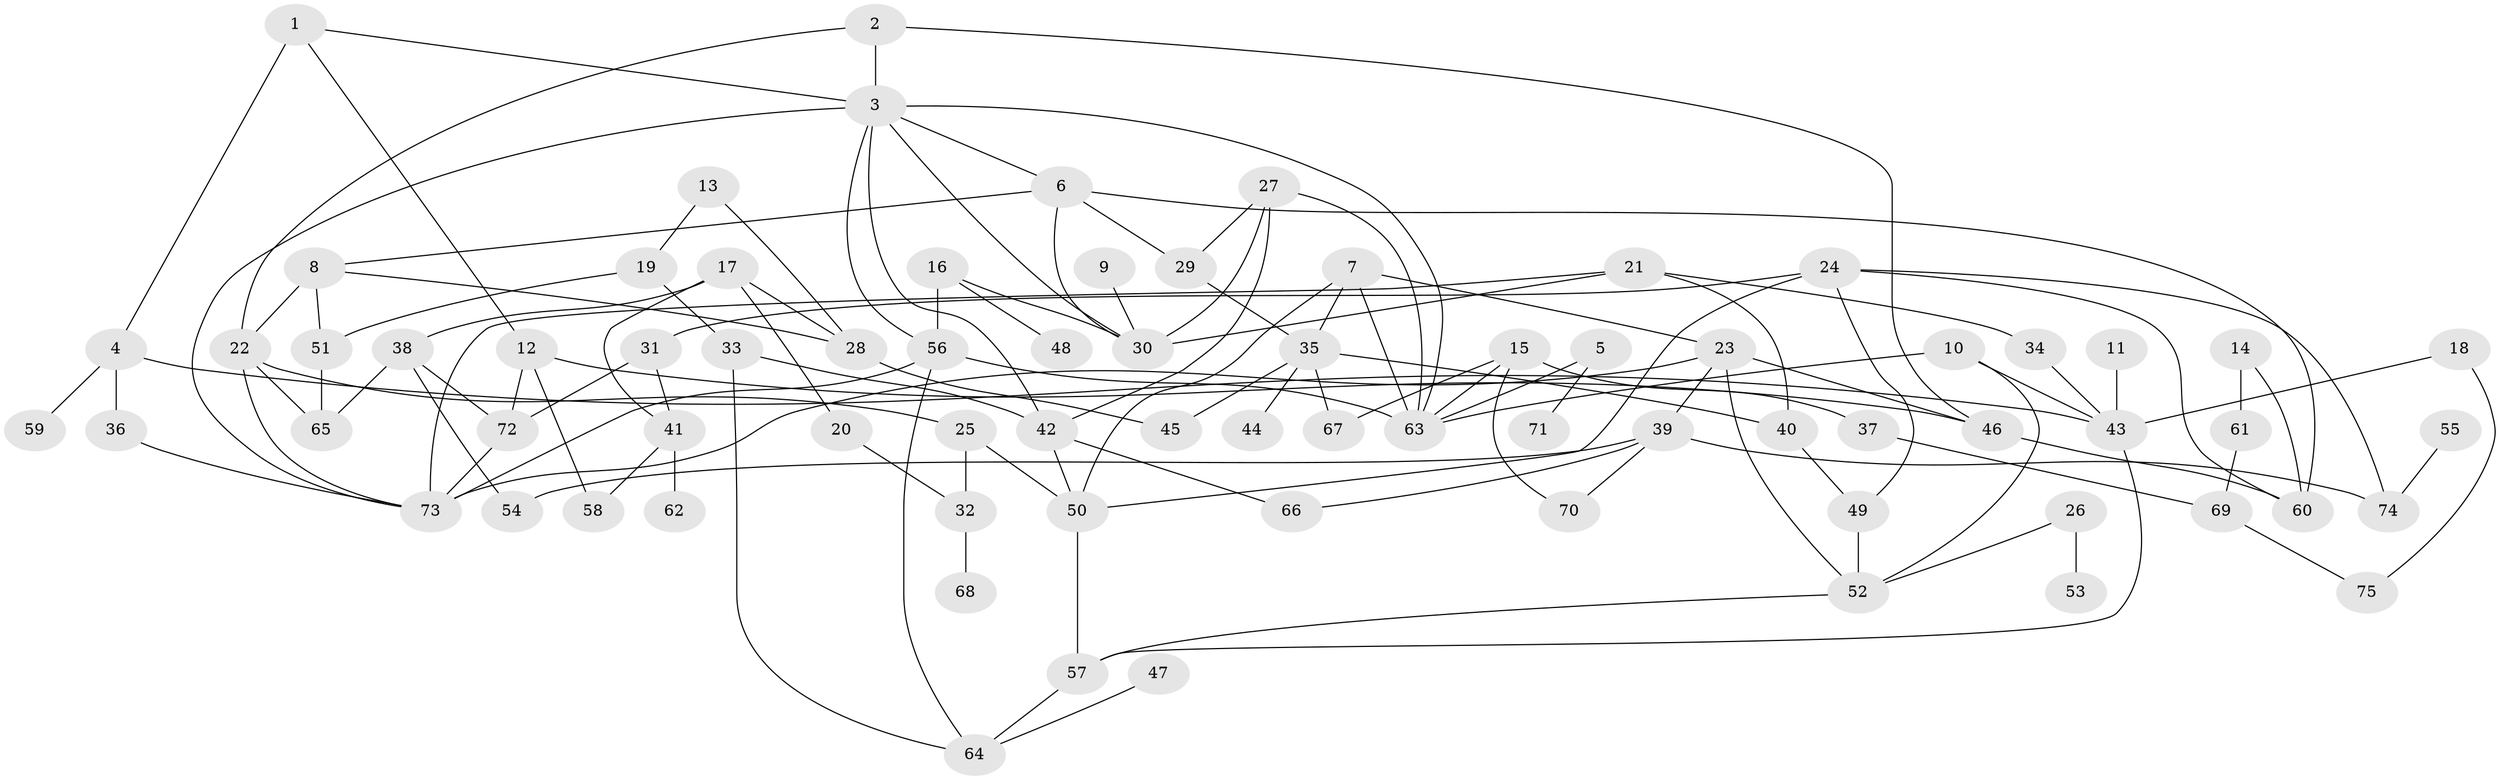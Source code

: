 // original degree distribution, {3: 0.22641509433962265, 7: 0.009433962264150943, 8: 0.009433962264150943, 4: 0.14150943396226415, 2: 0.32075471698113206, 5: 0.09433962264150944, 6: 0.03773584905660377, 1: 0.16037735849056603}
// Generated by graph-tools (version 1.1) at 2025/36/03/04/25 23:36:09]
// undirected, 75 vertices, 121 edges
graph export_dot {
  node [color=gray90,style=filled];
  1;
  2;
  3;
  4;
  5;
  6;
  7;
  8;
  9;
  10;
  11;
  12;
  13;
  14;
  15;
  16;
  17;
  18;
  19;
  20;
  21;
  22;
  23;
  24;
  25;
  26;
  27;
  28;
  29;
  30;
  31;
  32;
  33;
  34;
  35;
  36;
  37;
  38;
  39;
  40;
  41;
  42;
  43;
  44;
  45;
  46;
  47;
  48;
  49;
  50;
  51;
  52;
  53;
  54;
  55;
  56;
  57;
  58;
  59;
  60;
  61;
  62;
  63;
  64;
  65;
  66;
  67;
  68;
  69;
  70;
  71;
  72;
  73;
  74;
  75;
  1 -- 3 [weight=1.0];
  1 -- 4 [weight=1.0];
  1 -- 12 [weight=1.0];
  2 -- 3 [weight=1.0];
  2 -- 22 [weight=1.0];
  2 -- 46 [weight=1.0];
  3 -- 6 [weight=1.0];
  3 -- 30 [weight=1.0];
  3 -- 42 [weight=1.0];
  3 -- 56 [weight=1.0];
  3 -- 63 [weight=1.0];
  3 -- 73 [weight=1.0];
  4 -- 36 [weight=1.0];
  4 -- 43 [weight=1.0];
  4 -- 59 [weight=1.0];
  5 -- 63 [weight=1.0];
  5 -- 71 [weight=1.0];
  6 -- 8 [weight=1.0];
  6 -- 29 [weight=1.0];
  6 -- 30 [weight=1.0];
  6 -- 60 [weight=1.0];
  7 -- 23 [weight=1.0];
  7 -- 35 [weight=1.0];
  7 -- 50 [weight=1.0];
  7 -- 63 [weight=1.0];
  8 -- 22 [weight=1.0];
  8 -- 28 [weight=1.0];
  8 -- 51 [weight=1.0];
  9 -- 30 [weight=1.0];
  10 -- 43 [weight=1.0];
  10 -- 52 [weight=1.0];
  10 -- 63 [weight=1.0];
  11 -- 43 [weight=1.0];
  12 -- 46 [weight=1.0];
  12 -- 58 [weight=1.0];
  12 -- 72 [weight=1.0];
  13 -- 19 [weight=1.0];
  13 -- 28 [weight=1.0];
  14 -- 60 [weight=1.0];
  14 -- 61 [weight=1.0];
  15 -- 37 [weight=1.0];
  15 -- 63 [weight=1.0];
  15 -- 67 [weight=1.0];
  15 -- 70 [weight=1.0];
  16 -- 30 [weight=1.0];
  16 -- 48 [weight=1.0];
  16 -- 56 [weight=1.0];
  17 -- 20 [weight=1.0];
  17 -- 28 [weight=1.0];
  17 -- 38 [weight=1.0];
  17 -- 41 [weight=1.0];
  18 -- 43 [weight=1.0];
  18 -- 75 [weight=1.0];
  19 -- 33 [weight=1.0];
  19 -- 51 [weight=1.0];
  20 -- 32 [weight=1.0];
  21 -- 30 [weight=1.0];
  21 -- 34 [weight=1.0];
  21 -- 40 [weight=1.0];
  21 -- 73 [weight=1.0];
  22 -- 25 [weight=1.0];
  22 -- 65 [weight=1.0];
  22 -- 73 [weight=1.0];
  23 -- 39 [weight=1.0];
  23 -- 46 [weight=1.0];
  23 -- 52 [weight=1.0];
  23 -- 73 [weight=1.0];
  24 -- 31 [weight=1.0];
  24 -- 49 [weight=1.0];
  24 -- 50 [weight=1.0];
  24 -- 60 [weight=1.0];
  24 -- 74 [weight=1.0];
  25 -- 32 [weight=1.0];
  25 -- 50 [weight=1.0];
  26 -- 52 [weight=1.0];
  26 -- 53 [weight=1.0];
  27 -- 29 [weight=1.0];
  27 -- 30 [weight=1.0];
  27 -- 42 [weight=1.0];
  27 -- 63 [weight=1.0];
  28 -- 45 [weight=1.0];
  29 -- 35 [weight=1.0];
  31 -- 41 [weight=1.0];
  31 -- 72 [weight=1.0];
  32 -- 68 [weight=1.0];
  33 -- 42 [weight=1.0];
  33 -- 64 [weight=1.0];
  34 -- 43 [weight=1.0];
  35 -- 40 [weight=1.0];
  35 -- 44 [weight=1.0];
  35 -- 45 [weight=1.0];
  35 -- 67 [weight=1.0];
  36 -- 73 [weight=1.0];
  37 -- 69 [weight=1.0];
  38 -- 54 [weight=1.0];
  38 -- 65 [weight=1.0];
  38 -- 72 [weight=1.0];
  39 -- 54 [weight=1.0];
  39 -- 66 [weight=1.0];
  39 -- 70 [weight=1.0];
  39 -- 74 [weight=1.0];
  40 -- 49 [weight=1.0];
  41 -- 58 [weight=1.0];
  41 -- 62 [weight=1.0];
  42 -- 50 [weight=1.0];
  42 -- 66 [weight=1.0];
  43 -- 57 [weight=1.0];
  46 -- 60 [weight=1.0];
  47 -- 64 [weight=1.0];
  49 -- 52 [weight=2.0];
  50 -- 57 [weight=1.0];
  51 -- 65 [weight=1.0];
  52 -- 57 [weight=1.0];
  55 -- 74 [weight=1.0];
  56 -- 63 [weight=1.0];
  56 -- 64 [weight=1.0];
  56 -- 73 [weight=1.0];
  57 -- 64 [weight=1.0];
  61 -- 69 [weight=1.0];
  69 -- 75 [weight=1.0];
  72 -- 73 [weight=1.0];
}
